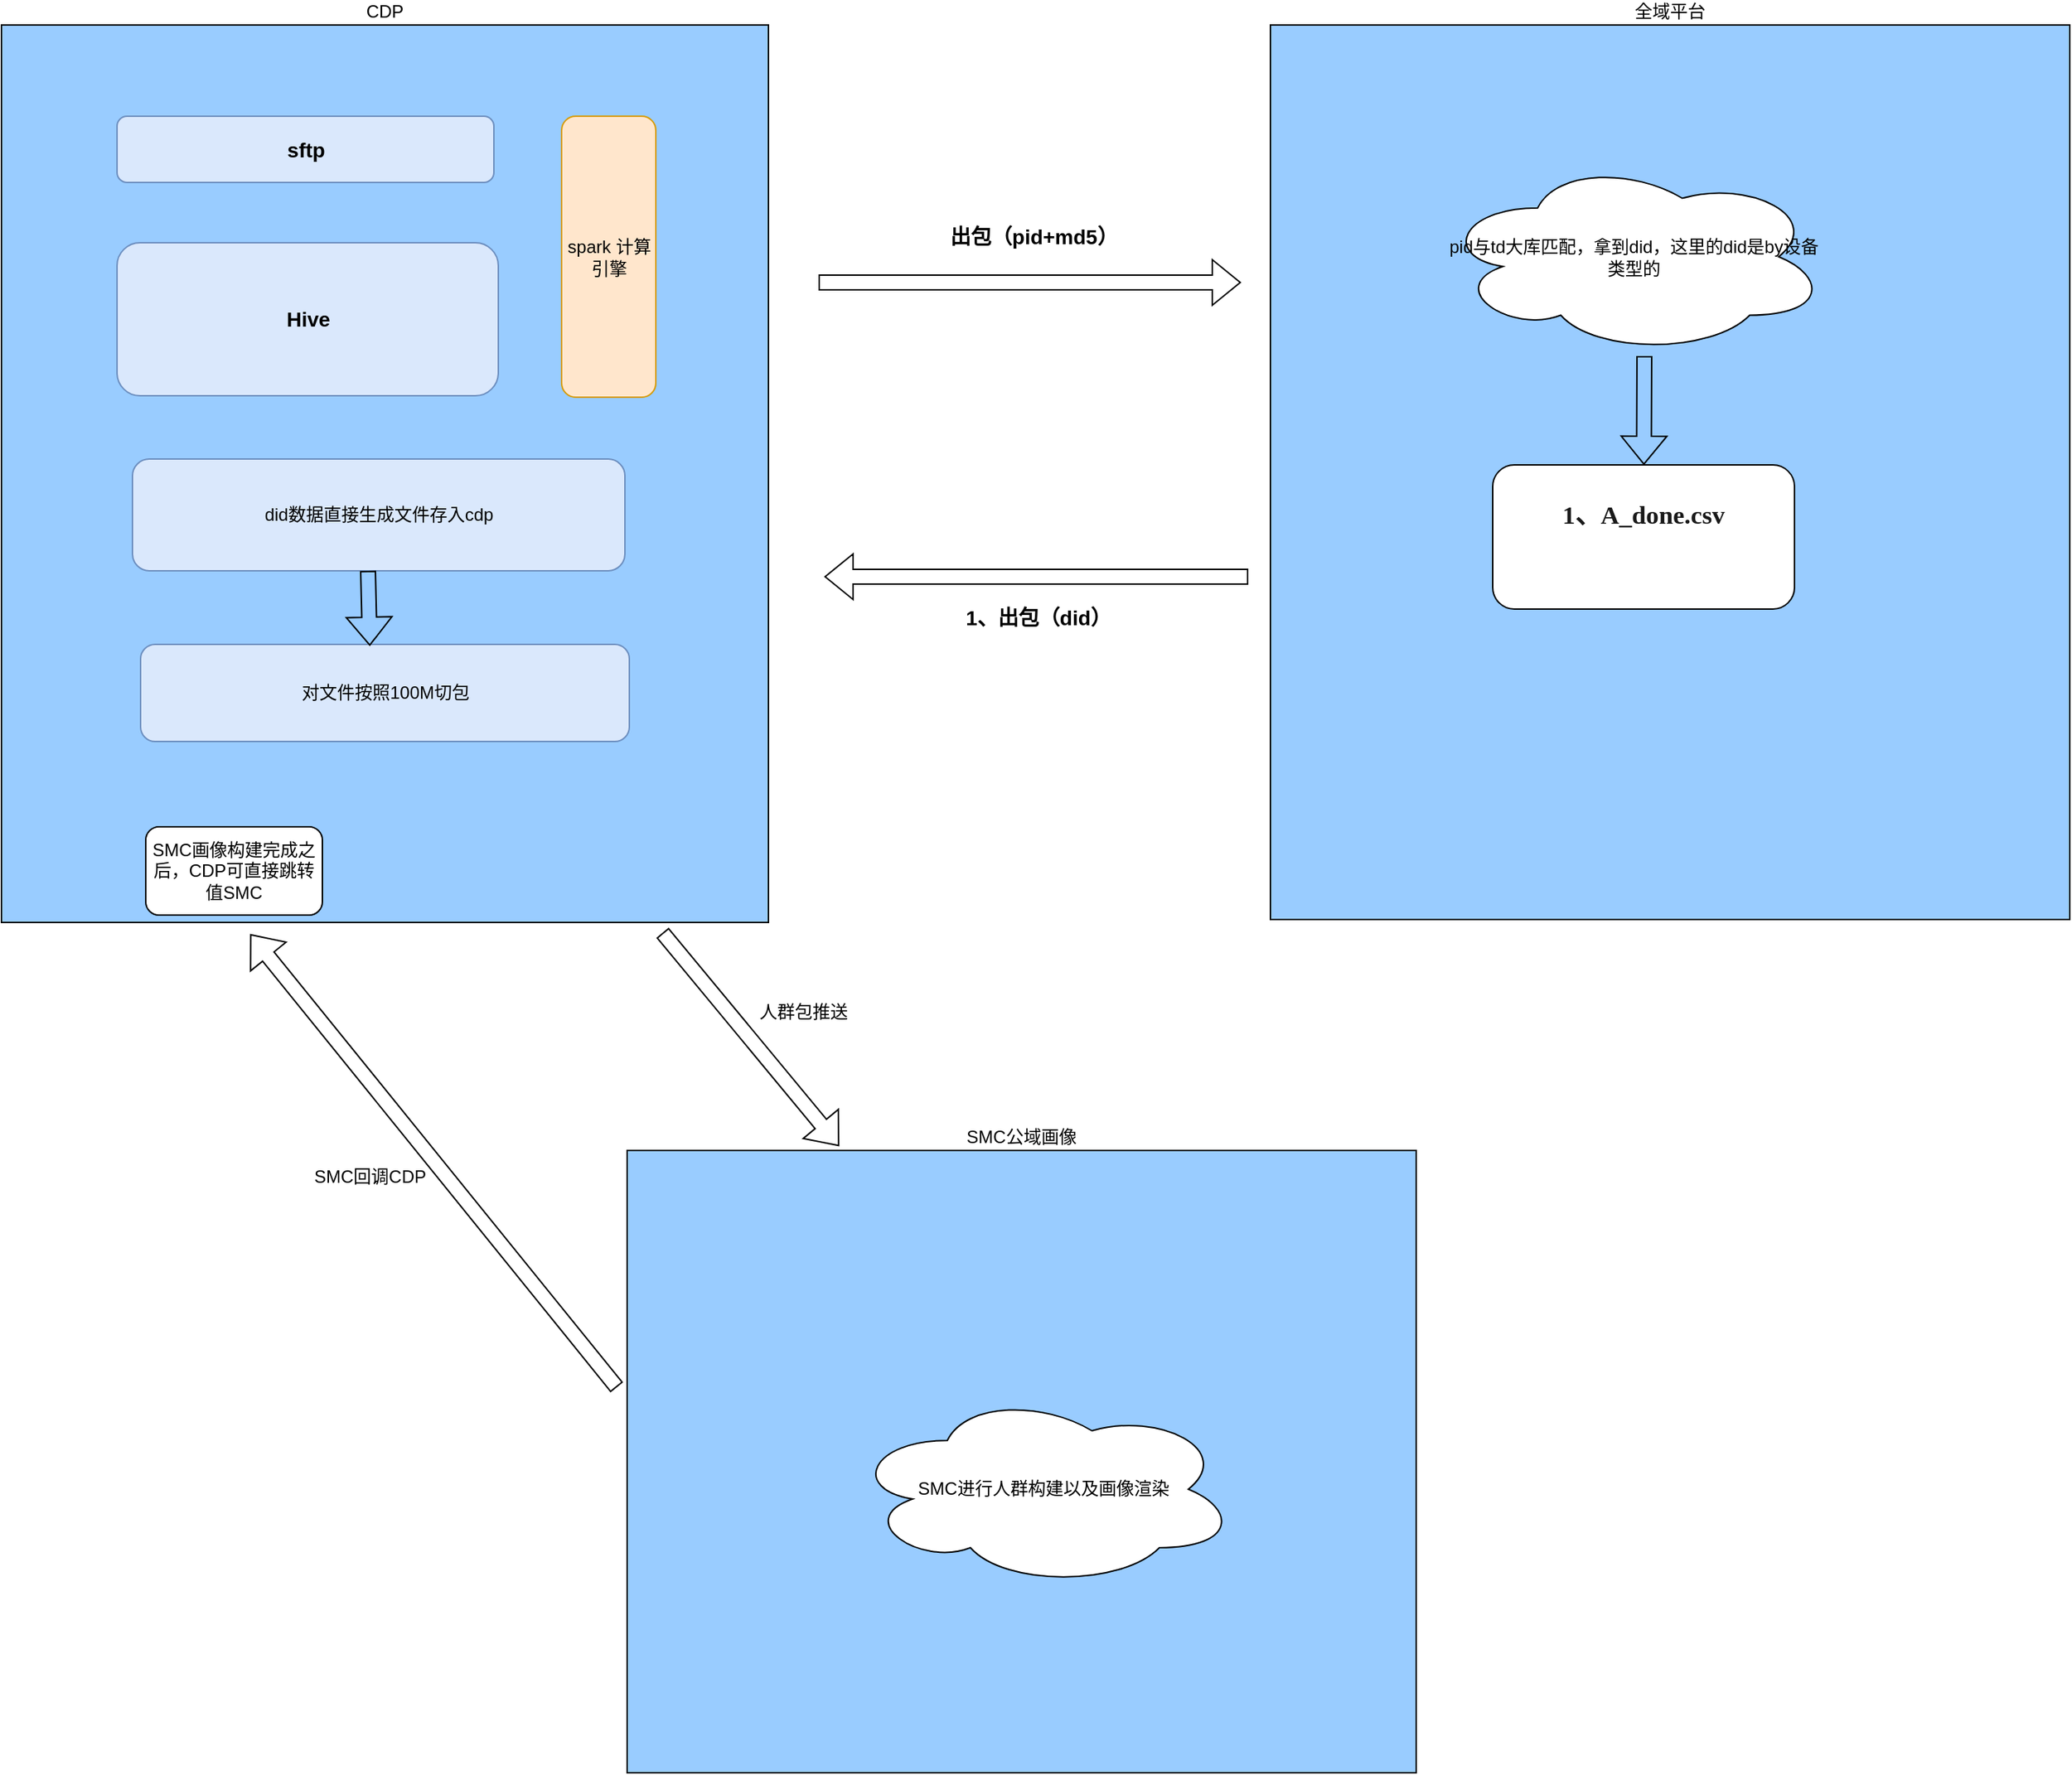 <mxfile version="21.1.2" type="github">
  <diagram name="第 1 页" id="7fXY0yZBquvqDx3KHDn1">
    <mxGraphModel dx="3422" dy="712" grid="0" gridSize="10" guides="1" tooltips="1" connect="1" arrows="1" fold="1" page="1" pageScale="1" pageWidth="1700" pageHeight="1100" math="0" shadow="0">
      <root>
        <mxCell id="0" />
        <mxCell id="1" parent="0" />
        <mxCell id="gfVVBqXn79-pAVJmNeN2-1" value="CDP" style="rounded=0;whiteSpace=wrap;html=1;labelPosition=center;verticalLabelPosition=top;align=center;verticalAlign=bottom;fillColor=#99CCFF;" vertex="1" parent="1">
          <mxGeometry x="-141" y="106" width="521" height="610" as="geometry" />
        </mxCell>
        <mxCell id="gfVVBqXn79-pAVJmNeN2-2" value="&lt;b&gt;&lt;font style=&quot;font-size: 14px;&quot;&gt;Hive&lt;/font&gt;&lt;/b&gt;" style="rounded=1;whiteSpace=wrap;html=1;fillColor=#dae8fc;strokeColor=#6c8ebf;labelPosition=center;verticalLabelPosition=middle;align=center;verticalAlign=middle;" vertex="1" parent="1">
          <mxGeometry x="-62.5" y="254" width="259" height="104" as="geometry" />
        </mxCell>
        <mxCell id="gfVVBqXn79-pAVJmNeN2-3" value="&lt;b&gt;&lt;font style=&quot;font-size: 14px;&quot;&gt;sftp&lt;/font&gt;&lt;/b&gt;" style="rounded=1;whiteSpace=wrap;html=1;fillColor=#dae8fc;strokeColor=#6c8ebf;" vertex="1" parent="1">
          <mxGeometry x="-62.5" y="168" width="256" height="45" as="geometry" />
        </mxCell>
        <mxCell id="gfVVBqXn79-pAVJmNeN2-4" value="spark 计算引擎" style="rounded=1;whiteSpace=wrap;html=1;fillColor=#ffe6cc;strokeColor=#d79b00;" vertex="1" parent="1">
          <mxGeometry x="239.5" y="168" width="64" height="191" as="geometry" />
        </mxCell>
        <mxCell id="gfVVBqXn79-pAVJmNeN2-5" value="全域平台" style="rounded=0;whiteSpace=wrap;html=1;labelPosition=center;verticalLabelPosition=top;align=center;verticalAlign=bottom;fillColor=#99CCFF;" vertex="1" parent="1">
          <mxGeometry x="721" y="106" width="543" height="608" as="geometry" />
        </mxCell>
        <mxCell id="gfVVBqXn79-pAVJmNeN2-6" value="" style="shape=flexArrow;endArrow=classic;html=1;rounded=0;" edge="1" parent="1">
          <mxGeometry width="50" height="50" relative="1" as="geometry">
            <mxPoint x="414" y="281" as="sourcePoint" />
            <mxPoint x="701" y="281" as="targetPoint" />
          </mxGeometry>
        </mxCell>
        <mxCell id="gfVVBqXn79-pAVJmNeN2-7" value="出包（pid+md5）" style="text;html=1;strokeColor=none;fillColor=none;align=center;verticalAlign=middle;whiteSpace=wrap;rounded=0;fontStyle=1;fontSize=14;" vertex="1" parent="1">
          <mxGeometry x="489" y="236" width="143" height="28" as="geometry" />
        </mxCell>
        <mxCell id="gfVVBqXn79-pAVJmNeN2-8" value="pid与td大库匹配，拿到did，这里的did是by设备类型的" style="ellipse;shape=cloud;whiteSpace=wrap;html=1;" vertex="1" parent="1">
          <mxGeometry x="837" y="197.25" width="262" height="132.5" as="geometry" />
        </mxCell>
        <mxCell id="gfVVBqXn79-pAVJmNeN2-9" value="&lt;p style=&quot;border-color: var(--border-color); margin: 0px; line-height: 12px;&quot; align=&quot;center&quot;&gt;&lt;span style=&quot;color: rgb(25, 25, 25); font-family: &amp;quot;Microsoft YaHei&amp;quot;; font-size: 13pt; font-weight: 600; background-color: initial;&quot;&gt;1、A_done.csv&lt;/span&gt;&lt;br&gt;&lt;/p&gt;&lt;br style=&quot;border-color: var(--border-color);&quot;&gt;&lt;p style=&quot;border-color: var(--border-color); margin: 0px; line-height: 12px;&quot; align=&quot;center&quot;&gt;&lt;span style=&quot;border-color: var(--border-color); font-family: &amp;quot;Microsoft YaHei&amp;quot;; font-size: 13pt; font-weight: 600; color: rgb(25, 25, 25);&quot;&gt;&amp;nbsp;&lt;/span&gt;&lt;/p&gt;" style="rounded=1;whiteSpace=wrap;html=1;" vertex="1" parent="1">
          <mxGeometry x="872" y="405" width="205" height="98" as="geometry" />
        </mxCell>
        <mxCell id="gfVVBqXn79-pAVJmNeN2-10" value="" style="shape=flexArrow;endArrow=classic;html=1;rounded=0;" edge="1" parent="1" target="gfVVBqXn79-pAVJmNeN2-9">
          <mxGeometry width="50" height="50" relative="1" as="geometry">
            <mxPoint x="975" y="331" as="sourcePoint" />
            <mxPoint x="1025" y="281" as="targetPoint" />
          </mxGeometry>
        </mxCell>
        <mxCell id="gfVVBqXn79-pAVJmNeN2-11" value="" style="shape=flexArrow;endArrow=classic;html=1;rounded=0;" edge="1" parent="1">
          <mxGeometry width="50" height="50" relative="1" as="geometry">
            <mxPoint x="706" y="481" as="sourcePoint" />
            <mxPoint x="418" y="481" as="targetPoint" />
          </mxGeometry>
        </mxCell>
        <mxCell id="gfVVBqXn79-pAVJmNeN2-12" value="1、出包（did）" style="text;html=1;strokeColor=none;fillColor=none;align=center;verticalAlign=middle;whiteSpace=wrap;rounded=0;fontStyle=1;fontSize=14;" vertex="1" parent="1">
          <mxGeometry x="492" y="495" width="143" height="28" as="geometry" />
        </mxCell>
        <mxCell id="gfVVBqXn79-pAVJmNeN2-21" value="SMC公域画像" style="rounded=0;whiteSpace=wrap;html=1;labelPosition=center;verticalLabelPosition=top;align=center;verticalAlign=bottom;fillColor=#99CCFF;" vertex="1" parent="1">
          <mxGeometry x="284" y="871" width="536" height="423" as="geometry" />
        </mxCell>
        <mxCell id="gfVVBqXn79-pAVJmNeN2-23" value="did数据直接生成文件存入cdp" style="rounded=1;whiteSpace=wrap;html=1;fillColor=#dae8fc;strokeColor=#6c8ebf;" vertex="1" parent="1">
          <mxGeometry x="-52" y="401" width="334.5" height="76" as="geometry" />
        </mxCell>
        <mxCell id="gfVVBqXn79-pAVJmNeN2-26" value="对文件按照100M切包" style="rounded=1;whiteSpace=wrap;html=1;fillColor=#dae8fc;strokeColor=#6c8ebf;" vertex="1" parent="1">
          <mxGeometry x="-46.5" y="527" width="332" height="66" as="geometry" />
        </mxCell>
        <mxCell id="gfVVBqXn79-pAVJmNeN2-28" value="" style="shape=flexArrow;endArrow=classic;html=1;rounded=0;" edge="1" parent="1">
          <mxGeometry width="50" height="50" relative="1" as="geometry">
            <mxPoint x="308" y="723" as="sourcePoint" />
            <mxPoint x="428" y="868" as="targetPoint" />
          </mxGeometry>
        </mxCell>
        <mxCell id="gfVVBqXn79-pAVJmNeN2-29" value="" style="shape=flexArrow;endArrow=classic;html=1;rounded=0;" edge="1" parent="1">
          <mxGeometry width="50" height="50" relative="1" as="geometry">
            <mxPoint x="277" y="1032" as="sourcePoint" />
            <mxPoint x="28" y="724" as="targetPoint" />
          </mxGeometry>
        </mxCell>
        <mxCell id="gfVVBqXn79-pAVJmNeN2-30" value="SMC进行人群构建以及画像渲染" style="ellipse;shape=cloud;whiteSpace=wrap;html=1;" vertex="1" parent="1">
          <mxGeometry x="436" y="1035" width="262" height="132.5" as="geometry" />
        </mxCell>
        <mxCell id="gfVVBqXn79-pAVJmNeN2-31" value="SMC回调CDP" style="text;html=1;strokeColor=none;fillColor=none;align=center;verticalAlign=middle;whiteSpace=wrap;rounded=0;" vertex="1" parent="1">
          <mxGeometry x="52" y="871" width="115" height="36" as="geometry" />
        </mxCell>
        <mxCell id="gfVVBqXn79-pAVJmNeN2-32" value="人群包推送" style="text;html=1;strokeColor=none;fillColor=none;align=center;verticalAlign=middle;whiteSpace=wrap;rounded=0;" vertex="1" parent="1">
          <mxGeometry x="354" y="762" width="100" height="30" as="geometry" />
        </mxCell>
        <mxCell id="gfVVBqXn79-pAVJmNeN2-33" value="SMC画像构建完成之后，CDP可直接跳转值SMC" style="rounded=1;whiteSpace=wrap;html=1;" vertex="1" parent="1">
          <mxGeometry x="-43" y="651" width="120" height="60" as="geometry" />
        </mxCell>
        <mxCell id="gfVVBqXn79-pAVJmNeN2-34" value="" style="shape=flexArrow;endArrow=classic;html=1;rounded=0;entryX=0.469;entryY=0.015;entryDx=0;entryDy=0;entryPerimeter=0;" edge="1" parent="1" target="gfVVBqXn79-pAVJmNeN2-26">
          <mxGeometry width="50" height="50" relative="1" as="geometry">
            <mxPoint x="108" y="477" as="sourcePoint" />
            <mxPoint x="158" y="427" as="targetPoint" />
          </mxGeometry>
        </mxCell>
      </root>
    </mxGraphModel>
  </diagram>
</mxfile>
